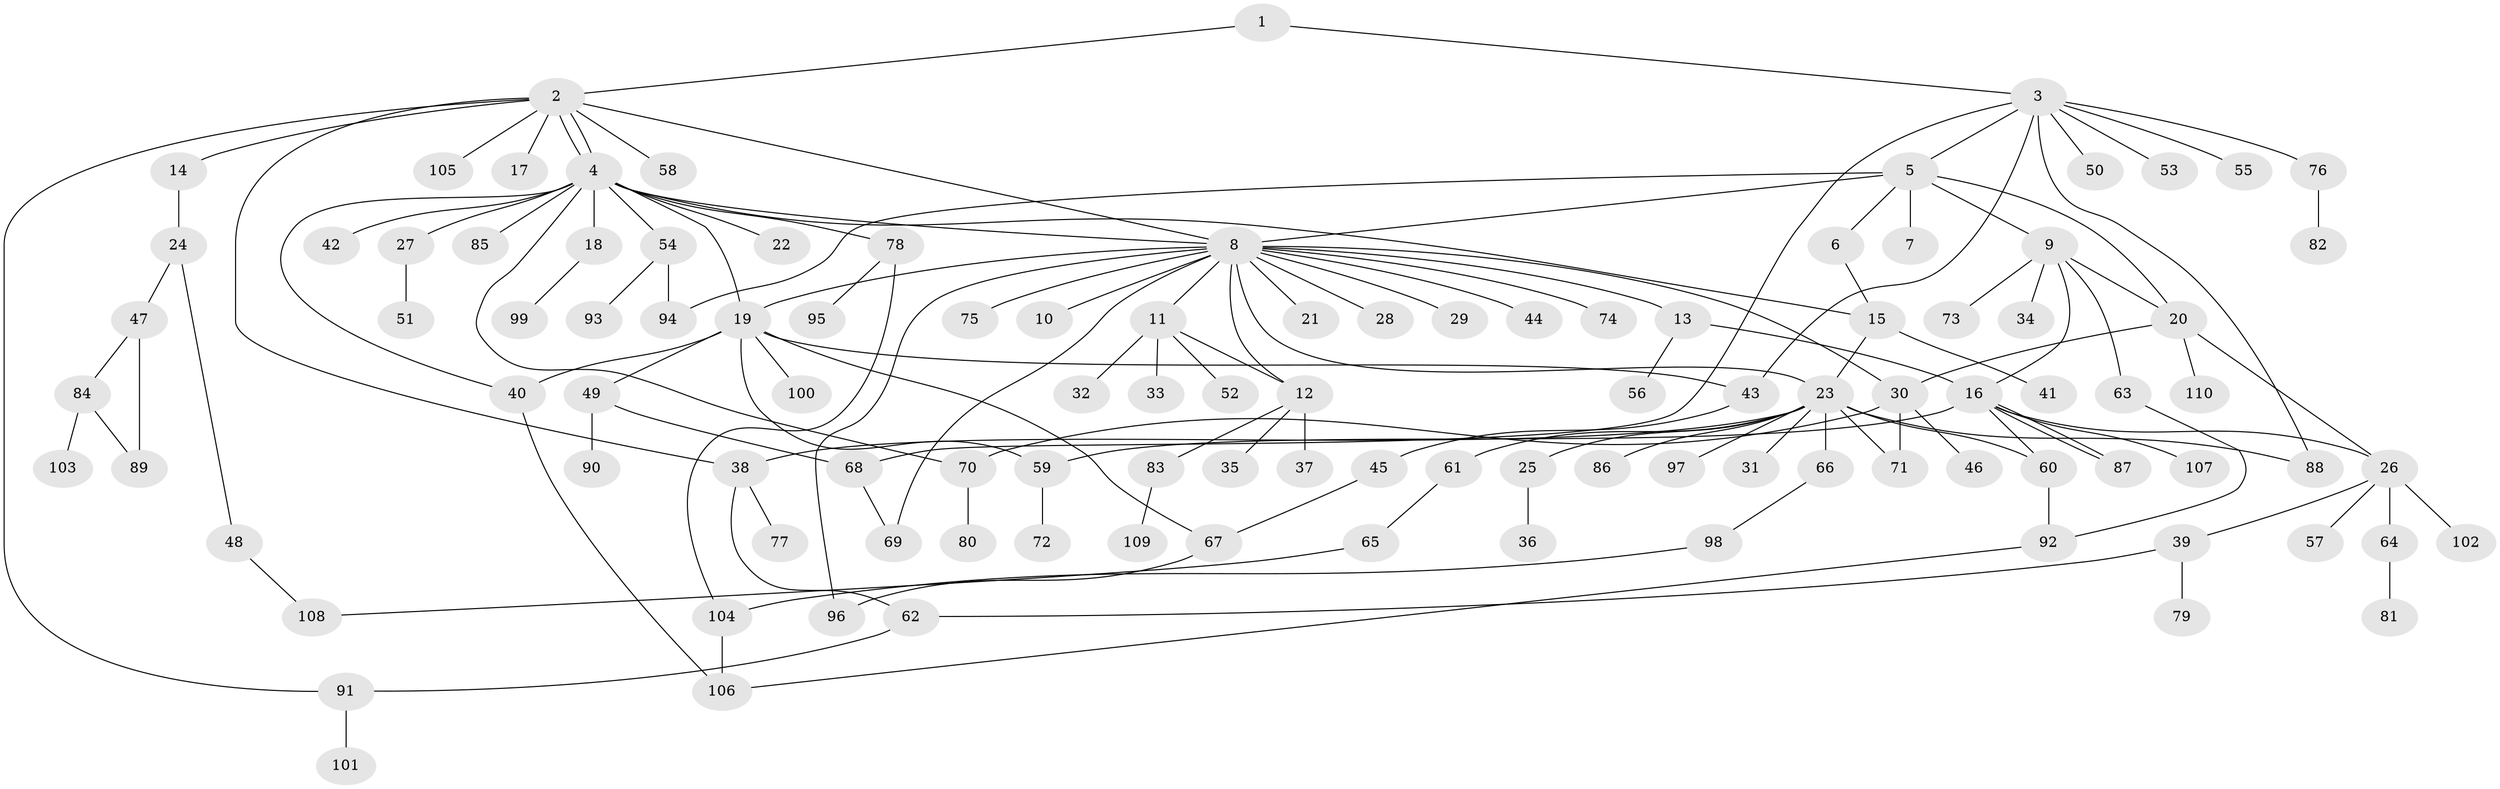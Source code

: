 // Generated by graph-tools (version 1.1) at 2025/49/03/09/25 03:49:45]
// undirected, 110 vertices, 142 edges
graph export_dot {
graph [start="1"]
  node [color=gray90,style=filled];
  1;
  2;
  3;
  4;
  5;
  6;
  7;
  8;
  9;
  10;
  11;
  12;
  13;
  14;
  15;
  16;
  17;
  18;
  19;
  20;
  21;
  22;
  23;
  24;
  25;
  26;
  27;
  28;
  29;
  30;
  31;
  32;
  33;
  34;
  35;
  36;
  37;
  38;
  39;
  40;
  41;
  42;
  43;
  44;
  45;
  46;
  47;
  48;
  49;
  50;
  51;
  52;
  53;
  54;
  55;
  56;
  57;
  58;
  59;
  60;
  61;
  62;
  63;
  64;
  65;
  66;
  67;
  68;
  69;
  70;
  71;
  72;
  73;
  74;
  75;
  76;
  77;
  78;
  79;
  80;
  81;
  82;
  83;
  84;
  85;
  86;
  87;
  88;
  89;
  90;
  91;
  92;
  93;
  94;
  95;
  96;
  97;
  98;
  99;
  100;
  101;
  102;
  103;
  104;
  105;
  106;
  107;
  108;
  109;
  110;
  1 -- 2;
  1 -- 3;
  2 -- 4;
  2 -- 4;
  2 -- 8;
  2 -- 14;
  2 -- 17;
  2 -- 38;
  2 -- 58;
  2 -- 91;
  2 -- 105;
  3 -- 5;
  3 -- 43;
  3 -- 50;
  3 -- 53;
  3 -- 55;
  3 -- 68;
  3 -- 76;
  3 -- 88;
  4 -- 8;
  4 -- 15;
  4 -- 18;
  4 -- 19;
  4 -- 22;
  4 -- 27;
  4 -- 40;
  4 -- 42;
  4 -- 54;
  4 -- 70;
  4 -- 78;
  4 -- 85;
  5 -- 6;
  5 -- 7;
  5 -- 8;
  5 -- 9;
  5 -- 20;
  5 -- 94;
  6 -- 15;
  8 -- 10;
  8 -- 11;
  8 -- 12;
  8 -- 13;
  8 -- 19;
  8 -- 21;
  8 -- 23;
  8 -- 28;
  8 -- 29;
  8 -- 30;
  8 -- 44;
  8 -- 69;
  8 -- 74;
  8 -- 75;
  8 -- 96;
  9 -- 16;
  9 -- 20;
  9 -- 34;
  9 -- 63;
  9 -- 73;
  11 -- 12;
  11 -- 32;
  11 -- 33;
  11 -- 52;
  12 -- 35;
  12 -- 37;
  12 -- 83;
  13 -- 16;
  13 -- 56;
  14 -- 24;
  15 -- 23;
  15 -- 41;
  16 -- 26;
  16 -- 59;
  16 -- 60;
  16 -- 87;
  16 -- 87;
  16 -- 107;
  18 -- 99;
  19 -- 40;
  19 -- 43;
  19 -- 49;
  19 -- 59;
  19 -- 67;
  19 -- 100;
  20 -- 26;
  20 -- 30;
  20 -- 110;
  23 -- 25;
  23 -- 31;
  23 -- 38;
  23 -- 60;
  23 -- 61;
  23 -- 66;
  23 -- 71;
  23 -- 86;
  23 -- 88;
  23 -- 97;
  24 -- 47;
  24 -- 48;
  25 -- 36;
  26 -- 39;
  26 -- 57;
  26 -- 64;
  26 -- 102;
  27 -- 51;
  30 -- 46;
  30 -- 70;
  30 -- 71;
  38 -- 62;
  38 -- 77;
  39 -- 62;
  39 -- 79;
  40 -- 106;
  43 -- 45;
  45 -- 67;
  47 -- 84;
  47 -- 89;
  48 -- 108;
  49 -- 68;
  49 -- 90;
  54 -- 93;
  54 -- 94;
  59 -- 72;
  60 -- 92;
  61 -- 65;
  62 -- 91;
  63 -- 92;
  64 -- 81;
  65 -- 108;
  66 -- 98;
  67 -- 96;
  68 -- 69;
  70 -- 80;
  76 -- 82;
  78 -- 95;
  78 -- 104;
  83 -- 109;
  84 -- 89;
  84 -- 103;
  91 -- 101;
  92 -- 106;
  98 -- 104;
  104 -- 106;
}
